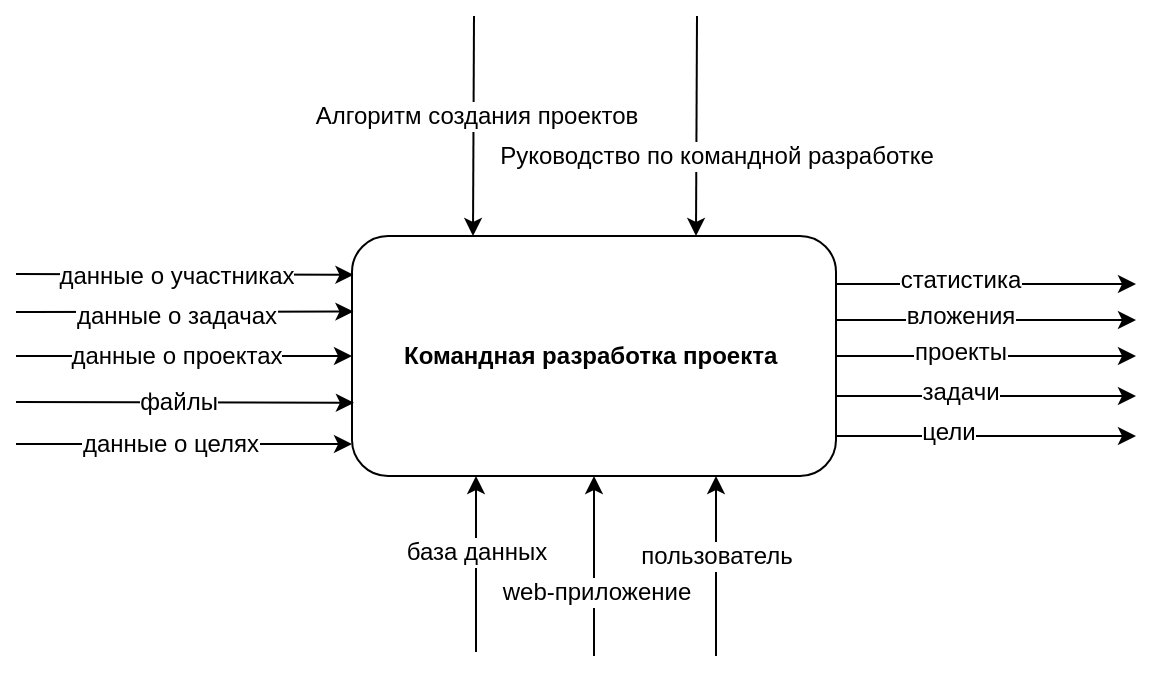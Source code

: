 <mxfile version="12.1.3" pages="1"><diagram id="mYW88pkPORjkXmp9n6pt" name="Page-1"><mxGraphModel dx="1113" dy="503" grid="1" gridSize="10" guides="1" tooltips="1" connect="1" arrows="1" fold="1" page="1" pageScale="1" pageWidth="827" pageHeight="1169" math="0" shadow="0"><root><mxCell id="0"/><mxCell id="1" parent="0"/><mxCell id="4cHIsZC5oAV-M2a4NaU0-19" value="" style="edgeStyle=orthogonalEdgeStyle;rounded=0;orthogonalLoop=1;jettySize=auto;html=1;" edge="1" parent="1" source="4cHIsZC5oAV-M2a4NaU0-1"><mxGeometry relative="1" as="geometry"><mxPoint x="720" y="270" as="targetPoint"/><Array as="points"><mxPoint x="720" y="270"/></Array></mxGeometry></mxCell><mxCell id="4cHIsZC5oAV-M2a4NaU0-20" value="задачи" style="text;html=1;resizable=0;points=[];align=center;verticalAlign=middle;labelBackgroundColor=#ffffff;" vertex="1" connectable="0" parent="4cHIsZC5oAV-M2a4NaU0-19"><mxGeometry x="-0.173" y="2" relative="1" as="geometry"><mxPoint as="offset"/></mxGeometry></mxCell><mxCell id="4cHIsZC5oAV-M2a4NaU0-1" value="&lt;b&gt;Командная разработка проекта&amp;nbsp;&lt;/b&gt;" style="shape=ext;rounded=1;html=1;whiteSpace=wrap;" vertex="1" parent="1"><mxGeometry x="328" y="190" width="242" height="120" as="geometry"/></mxCell><mxCell id="4cHIsZC5oAV-M2a4NaU0-3" value="" style="endArrow=classic;html=1;entryX=0.003;entryY=0.315;entryDx=0;entryDy=0;entryPerimeter=0;" edge="1" parent="1" target="4cHIsZC5oAV-M2a4NaU0-1"><mxGeometry width="50" height="50" relative="1" as="geometry"><mxPoint x="160" y="228" as="sourcePoint"/><mxPoint x="380" y="330" as="targetPoint"/></mxGeometry></mxCell><mxCell id="4cHIsZC5oAV-M2a4NaU0-4" value="данные о задачах" style="text;html=1;resizable=0;points=[];align=center;verticalAlign=middle;labelBackgroundColor=#ffffff;" vertex="1" connectable="0" parent="4cHIsZC5oAV-M2a4NaU0-3"><mxGeometry x="-0.18" relative="1" as="geometry"><mxPoint x="11" y="2" as="offset"/></mxGeometry></mxCell><mxCell id="4cHIsZC5oAV-M2a4NaU0-5" value="" style="endArrow=classic;html=1;entryX=0;entryY=0.5;entryDx=0;entryDy=0;" edge="1" parent="1" target="4cHIsZC5oAV-M2a4NaU0-1"><mxGeometry width="50" height="50" relative="1" as="geometry"><mxPoint x="160" y="250" as="sourcePoint"/><mxPoint x="186" y="309.5" as="targetPoint"/></mxGeometry></mxCell><mxCell id="4cHIsZC5oAV-M2a4NaU0-6" value="данные о проектах" style="text;html=1;resizable=0;points=[];align=center;verticalAlign=middle;labelBackgroundColor=#ffffff;" vertex="1" connectable="0" parent="4cHIsZC5oAV-M2a4NaU0-5"><mxGeometry x="-0.18" relative="1" as="geometry"><mxPoint x="11" as="offset"/></mxGeometry></mxCell><mxCell id="4cHIsZC5oAV-M2a4NaU0-7" value="" style="endArrow=classic;html=1;entryX=0;entryY=0.867;entryDx=0;entryDy=0;entryPerimeter=0;" edge="1" parent="1" target="4cHIsZC5oAV-M2a4NaU0-1"><mxGeometry width="50" height="50" relative="1" as="geometry"><mxPoint x="160" y="294" as="sourcePoint"/><mxPoint x="290" y="320" as="targetPoint"/></mxGeometry></mxCell><mxCell id="4cHIsZC5oAV-M2a4NaU0-8" value="данные о целях" style="text;html=1;resizable=0;points=[];align=center;verticalAlign=middle;labelBackgroundColor=#ffffff;" vertex="1" connectable="0" parent="4cHIsZC5oAV-M2a4NaU0-7"><mxGeometry x="-0.18" relative="1" as="geometry"><mxPoint x="8" as="offset"/></mxGeometry></mxCell><mxCell id="4cHIsZC5oAV-M2a4NaU0-9" value="" style="endArrow=classic;html=1;entryX=0.003;entryY=0.162;entryDx=0;entryDy=0;entryPerimeter=0;" edge="1" parent="1" target="4cHIsZC5oAV-M2a4NaU0-1"><mxGeometry width="50" height="50" relative="1" as="geometry"><mxPoint x="160" y="209" as="sourcePoint"/><mxPoint x="198" y="180" as="targetPoint"/></mxGeometry></mxCell><mxCell id="4cHIsZC5oAV-M2a4NaU0-10" value="данные о участниках" style="text;html=1;resizable=0;points=[];align=center;verticalAlign=middle;labelBackgroundColor=#ffffff;" vertex="1" connectable="0" parent="4cHIsZC5oAV-M2a4NaU0-9"><mxGeometry x="-0.18" relative="1" as="geometry"><mxPoint x="11" y="1" as="offset"/></mxGeometry></mxCell><mxCell id="4cHIsZC5oAV-M2a4NaU0-11" value="" style="endArrow=classic;html=1;entryX=0.004;entryY=0.695;entryDx=0;entryDy=0;entryPerimeter=0;" edge="1" parent="1" target="4cHIsZC5oAV-M2a4NaU0-1"><mxGeometry width="50" height="50" relative="1" as="geometry"><mxPoint x="160" y="273" as="sourcePoint"/><mxPoint x="315.822" y="269.92" as="targetPoint"/></mxGeometry></mxCell><mxCell id="4cHIsZC5oAV-M2a4NaU0-12" value="файлы" style="text;html=1;resizable=0;points=[];align=center;verticalAlign=middle;labelBackgroundColor=#ffffff;" vertex="1" connectable="0" parent="4cHIsZC5oAV-M2a4NaU0-11"><mxGeometry x="-0.18" relative="1" as="geometry"><mxPoint x="11" as="offset"/></mxGeometry></mxCell><mxCell id="4cHIsZC5oAV-M2a4NaU0-22" value="" style="edgeStyle=orthogonalEdgeStyle;rounded=0;orthogonalLoop=1;jettySize=auto;html=1;exitX=1;exitY=0.75;exitDx=0;exitDy=0;" edge="1" parent="1" source="4cHIsZC5oAV-M2a4NaU0-1"><mxGeometry relative="1" as="geometry"><mxPoint x="580" y="280" as="sourcePoint"/><mxPoint x="720" y="290" as="targetPoint"/><Array as="points"><mxPoint x="570" y="290"/></Array></mxGeometry></mxCell><mxCell id="4cHIsZC5oAV-M2a4NaU0-23" value="цели" style="text;html=1;resizable=0;points=[];align=center;verticalAlign=middle;labelBackgroundColor=#ffffff;" vertex="1" connectable="0" parent="4cHIsZC5oAV-M2a4NaU0-22"><mxGeometry x="-0.173" y="2" relative="1" as="geometry"><mxPoint as="offset"/></mxGeometry></mxCell><mxCell id="4cHIsZC5oAV-M2a4NaU0-24" value="" style="edgeStyle=orthogonalEdgeStyle;rounded=0;orthogonalLoop=1;jettySize=auto;html=1;exitX=1;exitY=0.5;exitDx=0;exitDy=0;" edge="1" parent="1" source="4cHIsZC5oAV-M2a4NaU0-1"><mxGeometry relative="1" as="geometry"><mxPoint x="580" y="220" as="sourcePoint"/><mxPoint x="720" y="250" as="targetPoint"/><Array as="points"><mxPoint x="670" y="250"/><mxPoint x="670" y="250"/></Array></mxGeometry></mxCell><mxCell id="4cHIsZC5oAV-M2a4NaU0-25" value="проекты" style="text;html=1;resizable=0;points=[];align=center;verticalAlign=middle;labelBackgroundColor=#ffffff;" vertex="1" connectable="0" parent="4cHIsZC5oAV-M2a4NaU0-24"><mxGeometry x="-0.173" y="2" relative="1" as="geometry"><mxPoint as="offset"/></mxGeometry></mxCell><mxCell id="4cHIsZC5oAV-M2a4NaU0-26" value="" style="edgeStyle=orthogonalEdgeStyle;rounded=0;orthogonalLoop=1;jettySize=auto;html=1;" edge="1" parent="1"><mxGeometry relative="1" as="geometry"><mxPoint x="570.0" y="232.056" as="sourcePoint"/><mxPoint x="720" y="232" as="targetPoint"/><Array as="points"><mxPoint x="720" y="232"/></Array></mxGeometry></mxCell><mxCell id="4cHIsZC5oAV-M2a4NaU0-27" value="вложения" style="text;html=1;resizable=0;points=[];align=center;verticalAlign=middle;labelBackgroundColor=#ffffff;" vertex="1" connectable="0" parent="4cHIsZC5oAV-M2a4NaU0-26"><mxGeometry x="-0.173" y="2" relative="1" as="geometry"><mxPoint as="offset"/></mxGeometry></mxCell><mxCell id="4cHIsZC5oAV-M2a4NaU0-28" value="" style="edgeStyle=orthogonalEdgeStyle;rounded=0;orthogonalLoop=1;jettySize=auto;html=1;exitX=1;exitY=0.2;exitDx=0;exitDy=0;exitPerimeter=0;" edge="1" parent="1" source="4cHIsZC5oAV-M2a4NaU0-1"><mxGeometry relative="1" as="geometry"><mxPoint x="580" y="200" as="sourcePoint"/><mxPoint x="720" y="214" as="targetPoint"/><Array as="points"><mxPoint x="670" y="214"/><mxPoint x="670" y="214"/></Array></mxGeometry></mxCell><mxCell id="4cHIsZC5oAV-M2a4NaU0-29" value="статистика" style="text;html=1;resizable=0;points=[];align=center;verticalAlign=middle;labelBackgroundColor=#ffffff;" vertex="1" connectable="0" parent="4cHIsZC5oAV-M2a4NaU0-28"><mxGeometry x="-0.173" y="2" relative="1" as="geometry"><mxPoint as="offset"/></mxGeometry></mxCell><mxCell id="4cHIsZC5oAV-M2a4NaU0-30" value="" style="endArrow=classic;html=1;entryX=0.25;entryY=0;entryDx=0;entryDy=0;" edge="1" parent="1" target="4cHIsZC5oAV-M2a4NaU0-1"><mxGeometry width="50" height="50" relative="1" as="geometry"><mxPoint x="389" y="80" as="sourcePoint"/><mxPoint x="468.726" y="100.44" as="targetPoint"/></mxGeometry></mxCell><mxCell id="4cHIsZC5oAV-M2a4NaU0-31" value="Алгоритм создания проектов" style="text;html=1;resizable=0;points=[];align=center;verticalAlign=middle;labelBackgroundColor=#ffffff;" vertex="1" connectable="0" parent="4cHIsZC5oAV-M2a4NaU0-30"><mxGeometry x="-0.18" relative="1" as="geometry"><mxPoint x="1" y="5" as="offset"/></mxGeometry></mxCell><mxCell id="4cHIsZC5oAV-M2a4NaU0-32" value="" style="endArrow=classic;html=1;entryX=0.25;entryY=0;entryDx=0;entryDy=0;" edge="1" parent="1"><mxGeometry width="50" height="50" relative="1" as="geometry"><mxPoint x="500.5" y="80" as="sourcePoint"/><mxPoint x="500" y="190" as="targetPoint"/></mxGeometry></mxCell><mxCell id="4cHIsZC5oAV-M2a4NaU0-33" value="Руководство по командной разработке" style="text;html=1;resizable=0;points=[];align=center;verticalAlign=middle;labelBackgroundColor=#ffffff;" vertex="1" connectable="0" parent="4cHIsZC5oAV-M2a4NaU0-32"><mxGeometry x="-0.18" relative="1" as="geometry"><mxPoint x="9.5" y="25" as="offset"/></mxGeometry></mxCell><mxCell id="4cHIsZC5oAV-M2a4NaU0-34" value="" style="endArrow=classic;html=1;entryX=0.5;entryY=1;entryDx=0;entryDy=0;" edge="1" parent="1" target="4cHIsZC5oAV-M2a4NaU0-1"><mxGeometry width="50" height="50" relative="1" as="geometry"><mxPoint x="449" y="400" as="sourcePoint"/><mxPoint x="390" y="440" as="targetPoint"/></mxGeometry></mxCell><mxCell id="4cHIsZC5oAV-M2a4NaU0-35" value="web-приложение" style="text;html=1;resizable=0;points=[];align=center;verticalAlign=middle;labelBackgroundColor=#ffffff;" vertex="1" connectable="0" parent="4cHIsZC5oAV-M2a4NaU0-34"><mxGeometry x="-0.18" relative="1" as="geometry"><mxPoint x="1" y="5" as="offset"/></mxGeometry></mxCell><mxCell id="4cHIsZC5oAV-M2a4NaU0-36" value="" style="endArrow=classic;html=1;" edge="1" parent="1"><mxGeometry width="50" height="50" relative="1" as="geometry"><mxPoint x="390" y="398" as="sourcePoint"/><mxPoint x="390" y="310" as="targetPoint"/></mxGeometry></mxCell><mxCell id="4cHIsZC5oAV-M2a4NaU0-37" value="база данных" style="text;html=1;resizable=0;points=[];align=center;verticalAlign=middle;labelBackgroundColor=#ffffff;" vertex="1" connectable="0" parent="4cHIsZC5oAV-M2a4NaU0-36"><mxGeometry x="-0.18" relative="1" as="geometry"><mxPoint y="-14" as="offset"/></mxGeometry></mxCell><mxCell id="4cHIsZC5oAV-M2a4NaU0-38" value="" style="endArrow=classic;html=1;entryX=0.5;entryY=1;entryDx=0;entryDy=0;" edge="1" parent="1"><mxGeometry width="50" height="50" relative="1" as="geometry"><mxPoint x="510" y="400" as="sourcePoint"/><mxPoint x="510" y="310" as="targetPoint"/></mxGeometry></mxCell><mxCell id="4cHIsZC5oAV-M2a4NaU0-39" value="пользователь" style="text;html=1;resizable=0;points=[];align=center;verticalAlign=middle;labelBackgroundColor=#ffffff;" vertex="1" connectable="0" parent="4cHIsZC5oAV-M2a4NaU0-38"><mxGeometry x="-0.18" relative="1" as="geometry"><mxPoint y="-13" as="offset"/></mxGeometry></mxCell></root></mxGraphModel></diagram></mxfile>